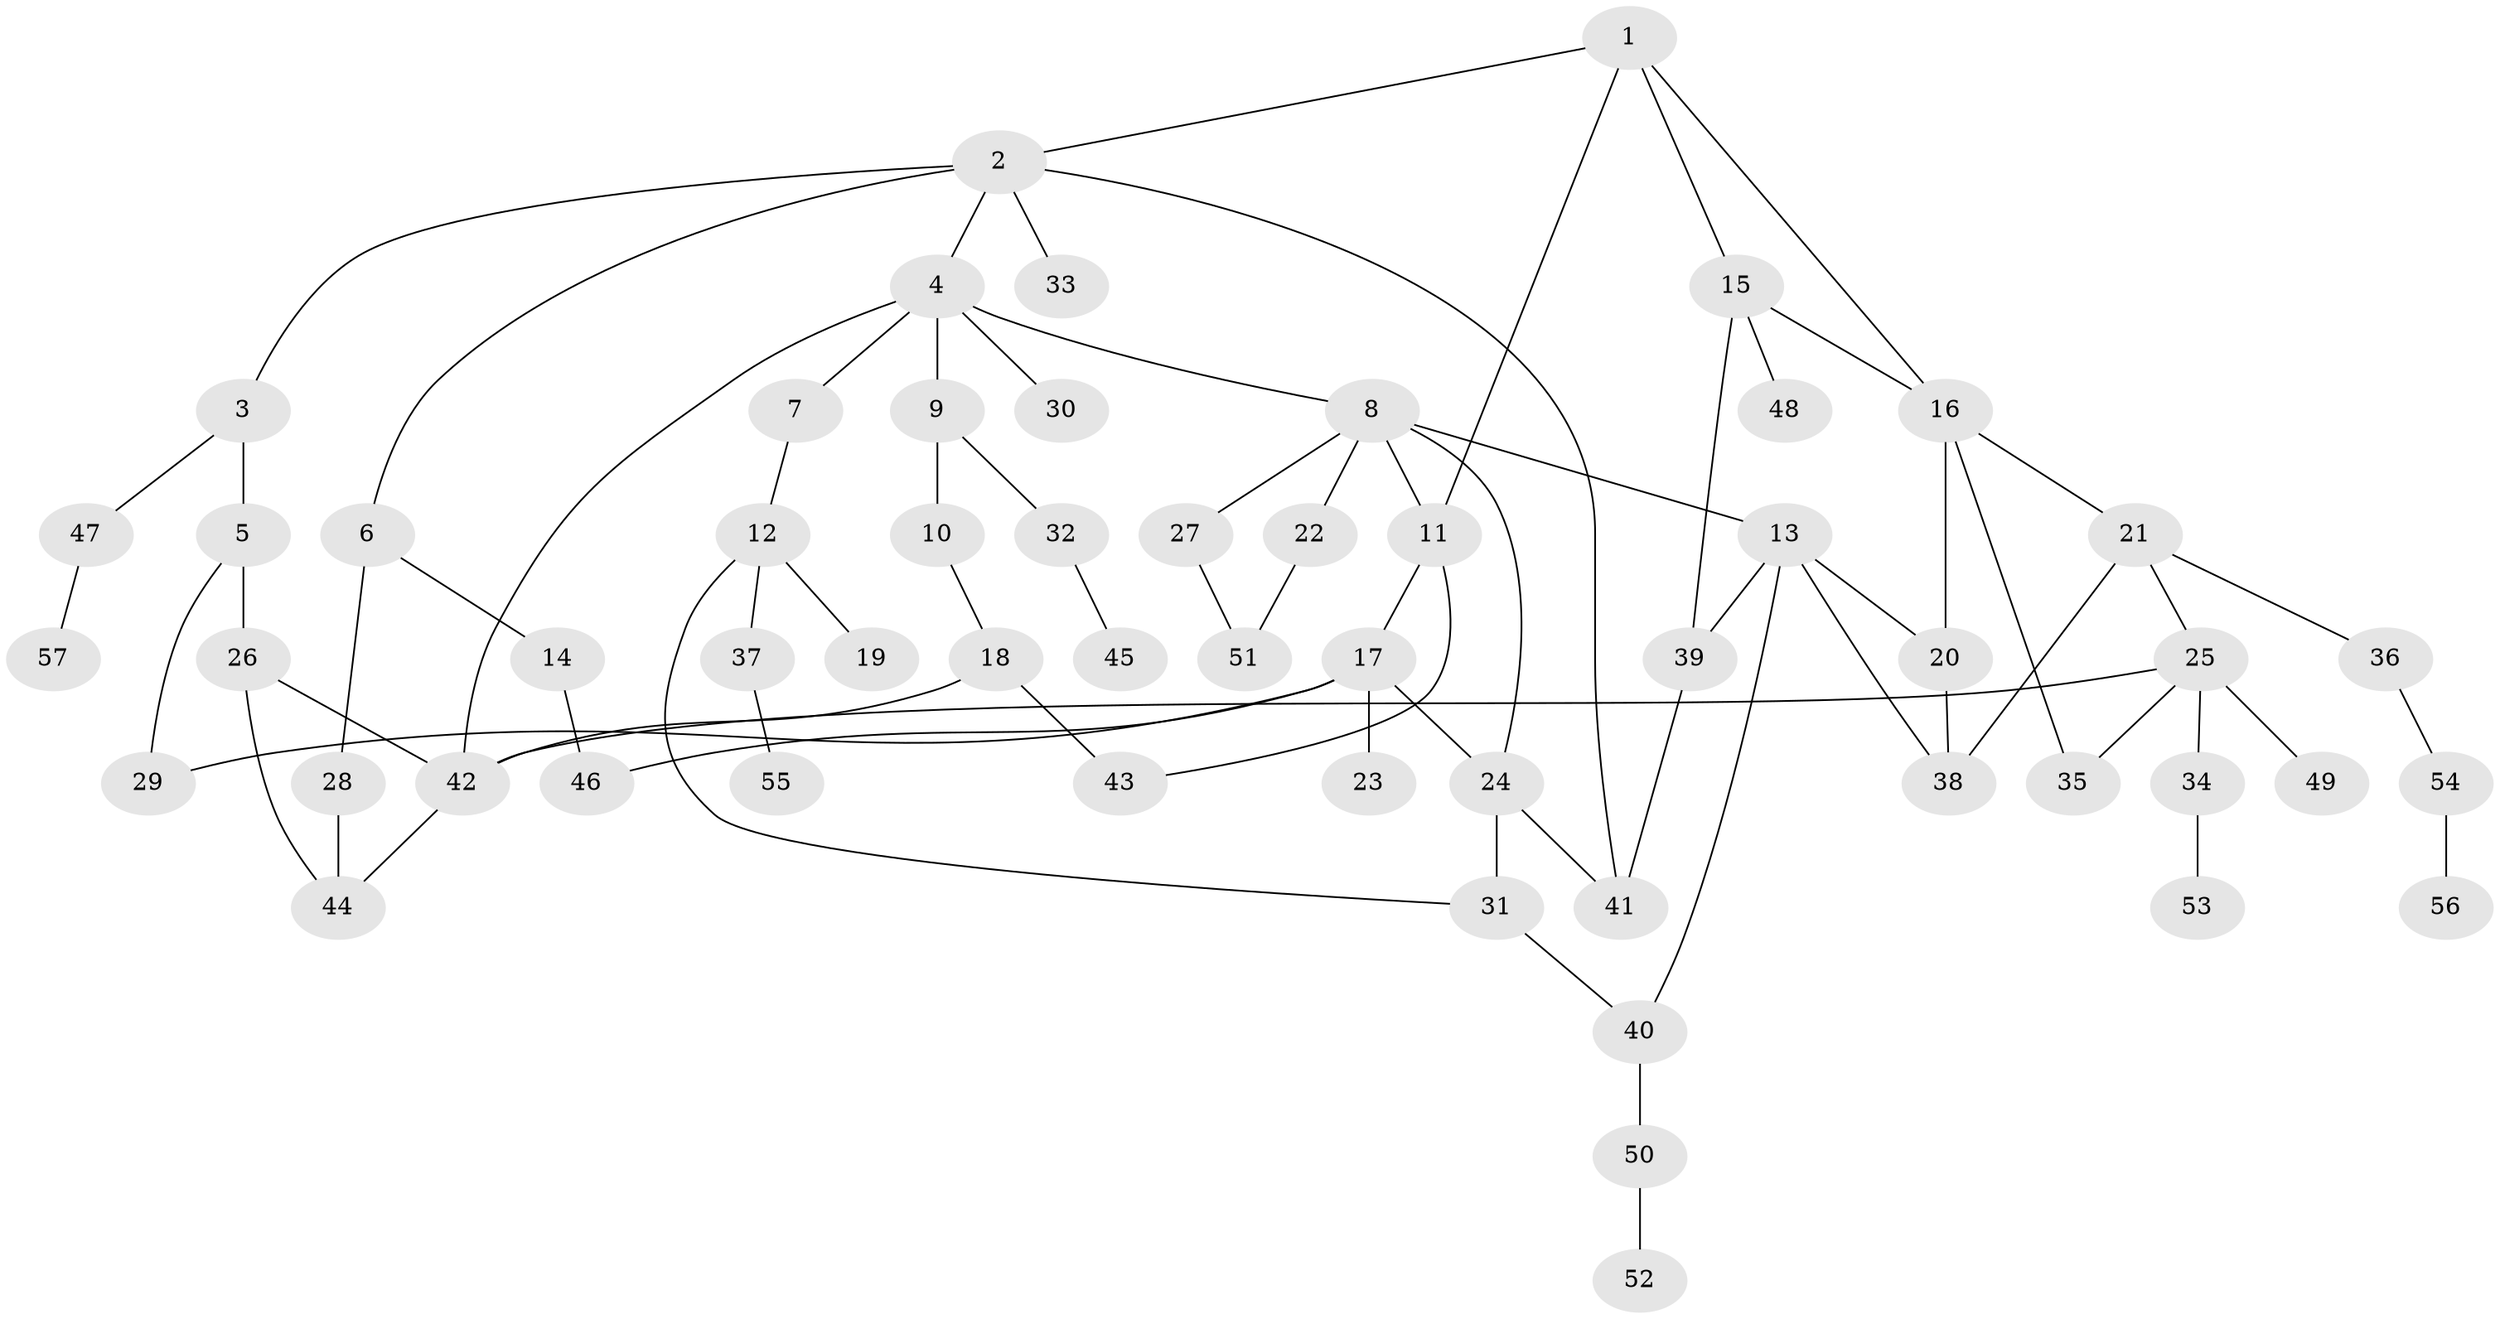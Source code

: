 // original degree distribution, {4: 0.09734513274336283, 7: 0.02654867256637168, 6: 0.02654867256637168, 3: 0.18584070796460178, 5: 0.035398230088495575, 2: 0.2743362831858407, 1: 0.35398230088495575}
// Generated by graph-tools (version 1.1) at 2025/34/03/09/25 02:34:10]
// undirected, 57 vertices, 77 edges
graph export_dot {
graph [start="1"]
  node [color=gray90,style=filled];
  1;
  2;
  3;
  4;
  5;
  6;
  7;
  8;
  9;
  10;
  11;
  12;
  13;
  14;
  15;
  16;
  17;
  18;
  19;
  20;
  21;
  22;
  23;
  24;
  25;
  26;
  27;
  28;
  29;
  30;
  31;
  32;
  33;
  34;
  35;
  36;
  37;
  38;
  39;
  40;
  41;
  42;
  43;
  44;
  45;
  46;
  47;
  48;
  49;
  50;
  51;
  52;
  53;
  54;
  55;
  56;
  57;
  1 -- 2 [weight=1.0];
  1 -- 11 [weight=1.0];
  1 -- 15 [weight=1.0];
  1 -- 16 [weight=1.0];
  2 -- 3 [weight=1.0];
  2 -- 4 [weight=1.0];
  2 -- 6 [weight=1.0];
  2 -- 33 [weight=1.0];
  2 -- 41 [weight=1.0];
  3 -- 5 [weight=1.0];
  3 -- 47 [weight=1.0];
  4 -- 7 [weight=1.0];
  4 -- 8 [weight=1.0];
  4 -- 9 [weight=1.0];
  4 -- 30 [weight=1.0];
  4 -- 42 [weight=1.0];
  5 -- 26 [weight=3.0];
  5 -- 29 [weight=1.0];
  6 -- 14 [weight=1.0];
  6 -- 28 [weight=1.0];
  7 -- 12 [weight=1.0];
  8 -- 11 [weight=1.0];
  8 -- 13 [weight=1.0];
  8 -- 22 [weight=1.0];
  8 -- 24 [weight=1.0];
  8 -- 27 [weight=1.0];
  9 -- 10 [weight=2.0];
  9 -- 32 [weight=1.0];
  10 -- 18 [weight=1.0];
  11 -- 17 [weight=2.0];
  11 -- 43 [weight=1.0];
  12 -- 19 [weight=1.0];
  12 -- 31 [weight=1.0];
  12 -- 37 [weight=1.0];
  13 -- 20 [weight=1.0];
  13 -- 38 [weight=1.0];
  13 -- 39 [weight=1.0];
  13 -- 40 [weight=1.0];
  14 -- 46 [weight=2.0];
  15 -- 16 [weight=1.0];
  15 -- 39 [weight=1.0];
  15 -- 48 [weight=1.0];
  16 -- 20 [weight=1.0];
  16 -- 21 [weight=1.0];
  16 -- 35 [weight=1.0];
  17 -- 23 [weight=2.0];
  17 -- 24 [weight=1.0];
  17 -- 29 [weight=1.0];
  17 -- 46 [weight=1.0];
  18 -- 42 [weight=1.0];
  18 -- 43 [weight=1.0];
  20 -- 38 [weight=1.0];
  21 -- 25 [weight=1.0];
  21 -- 36 [weight=1.0];
  21 -- 38 [weight=3.0];
  22 -- 51 [weight=1.0];
  24 -- 31 [weight=2.0];
  24 -- 41 [weight=1.0];
  25 -- 34 [weight=1.0];
  25 -- 35 [weight=1.0];
  25 -- 42 [weight=1.0];
  25 -- 49 [weight=1.0];
  26 -- 42 [weight=1.0];
  26 -- 44 [weight=1.0];
  27 -- 51 [weight=2.0];
  28 -- 44 [weight=1.0];
  31 -- 40 [weight=1.0];
  32 -- 45 [weight=1.0];
  34 -- 53 [weight=1.0];
  36 -- 54 [weight=1.0];
  37 -- 55 [weight=1.0];
  39 -- 41 [weight=1.0];
  40 -- 50 [weight=1.0];
  42 -- 44 [weight=1.0];
  47 -- 57 [weight=1.0];
  50 -- 52 [weight=1.0];
  54 -- 56 [weight=1.0];
}
